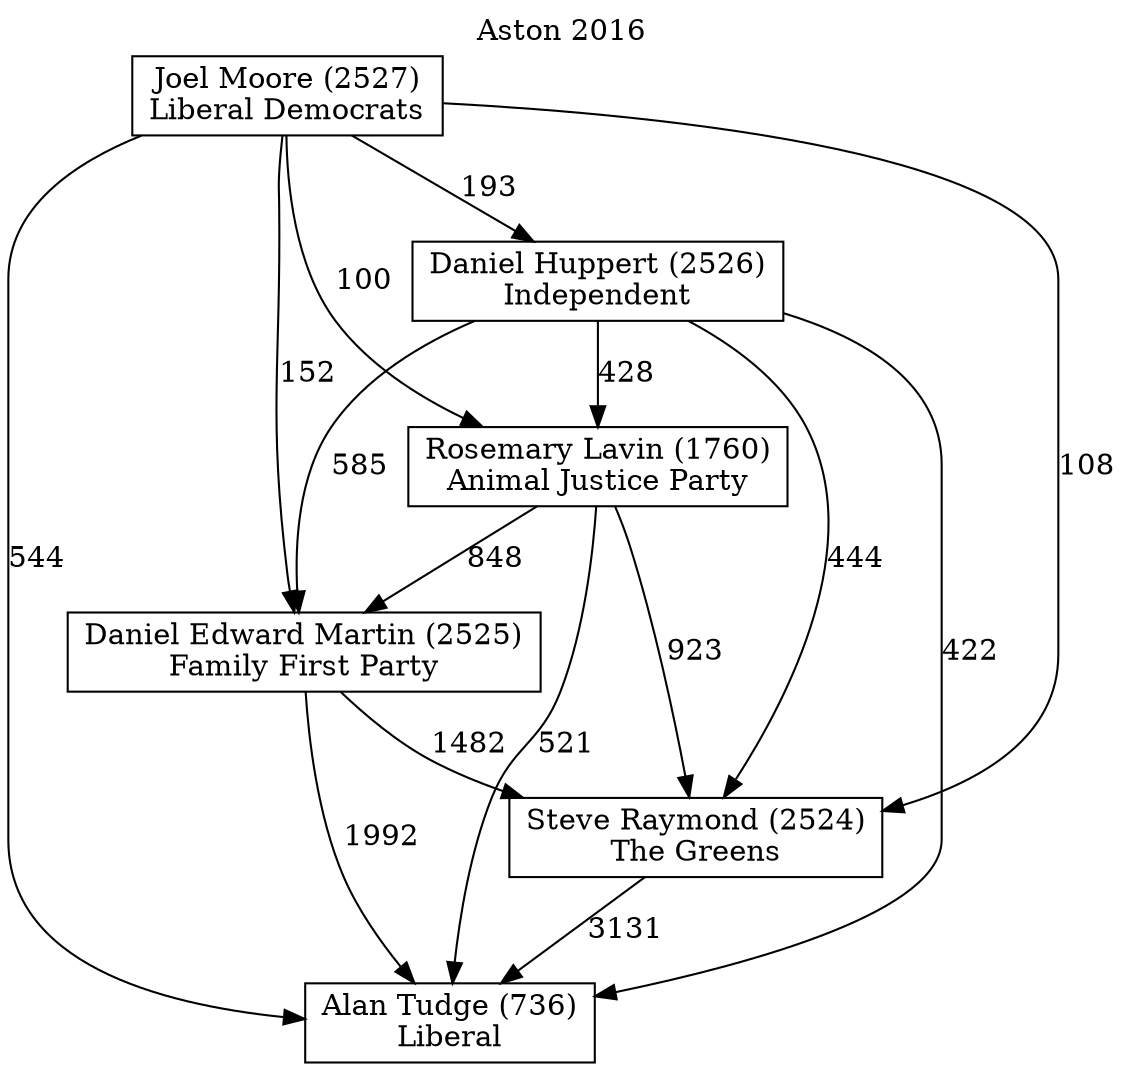 // House preference flow
digraph "Alan Tudge (736)_Aston_2016" {
	graph [label="Aston 2016" labelloc=t mclimit=10]
	node [shape=box]
	"Alan Tudge (736)" [label="Alan Tudge (736)
Liberal"]
	"Steve Raymond (2524)" [label="Steve Raymond (2524)
The Greens"]
	"Daniel Edward Martin (2525)" [label="Daniel Edward Martin (2525)
Family First Party"]
	"Rosemary Lavin (1760)" [label="Rosemary Lavin (1760)
Animal Justice Party"]
	"Daniel Huppert (2526)" [label="Daniel Huppert (2526)
Independent"]
	"Joel Moore (2527)" [label="Joel Moore (2527)
Liberal Democrats"]
	"Steve Raymond (2524)" -> "Alan Tudge (736)" [label=3131]
	"Daniel Edward Martin (2525)" -> "Steve Raymond (2524)" [label=1482]
	"Rosemary Lavin (1760)" -> "Daniel Edward Martin (2525)" [label=848]
	"Daniel Huppert (2526)" -> "Rosemary Lavin (1760)" [label=428]
	"Joel Moore (2527)" -> "Daniel Huppert (2526)" [label=193]
	"Daniel Edward Martin (2525)" -> "Alan Tudge (736)" [label=1992]
	"Rosemary Lavin (1760)" -> "Alan Tudge (736)" [label=521]
	"Daniel Huppert (2526)" -> "Alan Tudge (736)" [label=422]
	"Joel Moore (2527)" -> "Alan Tudge (736)" [label=544]
	"Joel Moore (2527)" -> "Rosemary Lavin (1760)" [label=100]
	"Daniel Huppert (2526)" -> "Daniel Edward Martin (2525)" [label=585]
	"Joel Moore (2527)" -> "Daniel Edward Martin (2525)" [label=152]
	"Rosemary Lavin (1760)" -> "Steve Raymond (2524)" [label=923]
	"Daniel Huppert (2526)" -> "Steve Raymond (2524)" [label=444]
	"Joel Moore (2527)" -> "Steve Raymond (2524)" [label=108]
}
